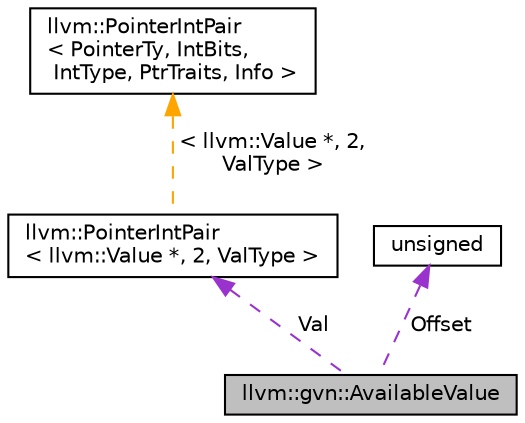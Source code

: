 digraph "llvm::gvn::AvailableValue"
{
 // LATEX_PDF_SIZE
  bgcolor="transparent";
  edge [fontname="Helvetica",fontsize="10",labelfontname="Helvetica",labelfontsize="10"];
  node [fontname="Helvetica",fontsize="10",shape="box"];
  Node1 [label="llvm::gvn::AvailableValue",height=0.2,width=0.4,color="black", fillcolor="grey75", style="filled", fontcolor="black",tooltip="Represents a particular available value that we know how to materialize."];
  Node2 -> Node1 [dir="back",color="darkorchid3",fontsize="10",style="dashed",label=" Val" ,fontname="Helvetica"];
  Node2 [label="llvm::PointerIntPair\l\< llvm::Value *, 2, ValType \>",height=0.2,width=0.4,color="black",URL="$classllvm_1_1PointerIntPair.html",tooltip=" "];
  Node3 -> Node2 [dir="back",color="orange",fontsize="10",style="dashed",label=" \< llvm::Value *, 2,\l ValType \>" ,fontname="Helvetica"];
  Node3 [label="llvm::PointerIntPair\l\< PointerTy, IntBits,\l IntType, PtrTraits, Info \>",height=0.2,width=0.4,color="black",URL="$classllvm_1_1PointerIntPair.html",tooltip="PointerIntPair - This class implements a pair of a pointer and small integer."];
  Node4 -> Node1 [dir="back",color="darkorchid3",fontsize="10",style="dashed",label=" Offset" ,fontname="Helvetica"];
  Node4 [label="unsigned",height=0.2,width=0.4,color="black",URL="$classunsigned.html",tooltip=" "];
}
